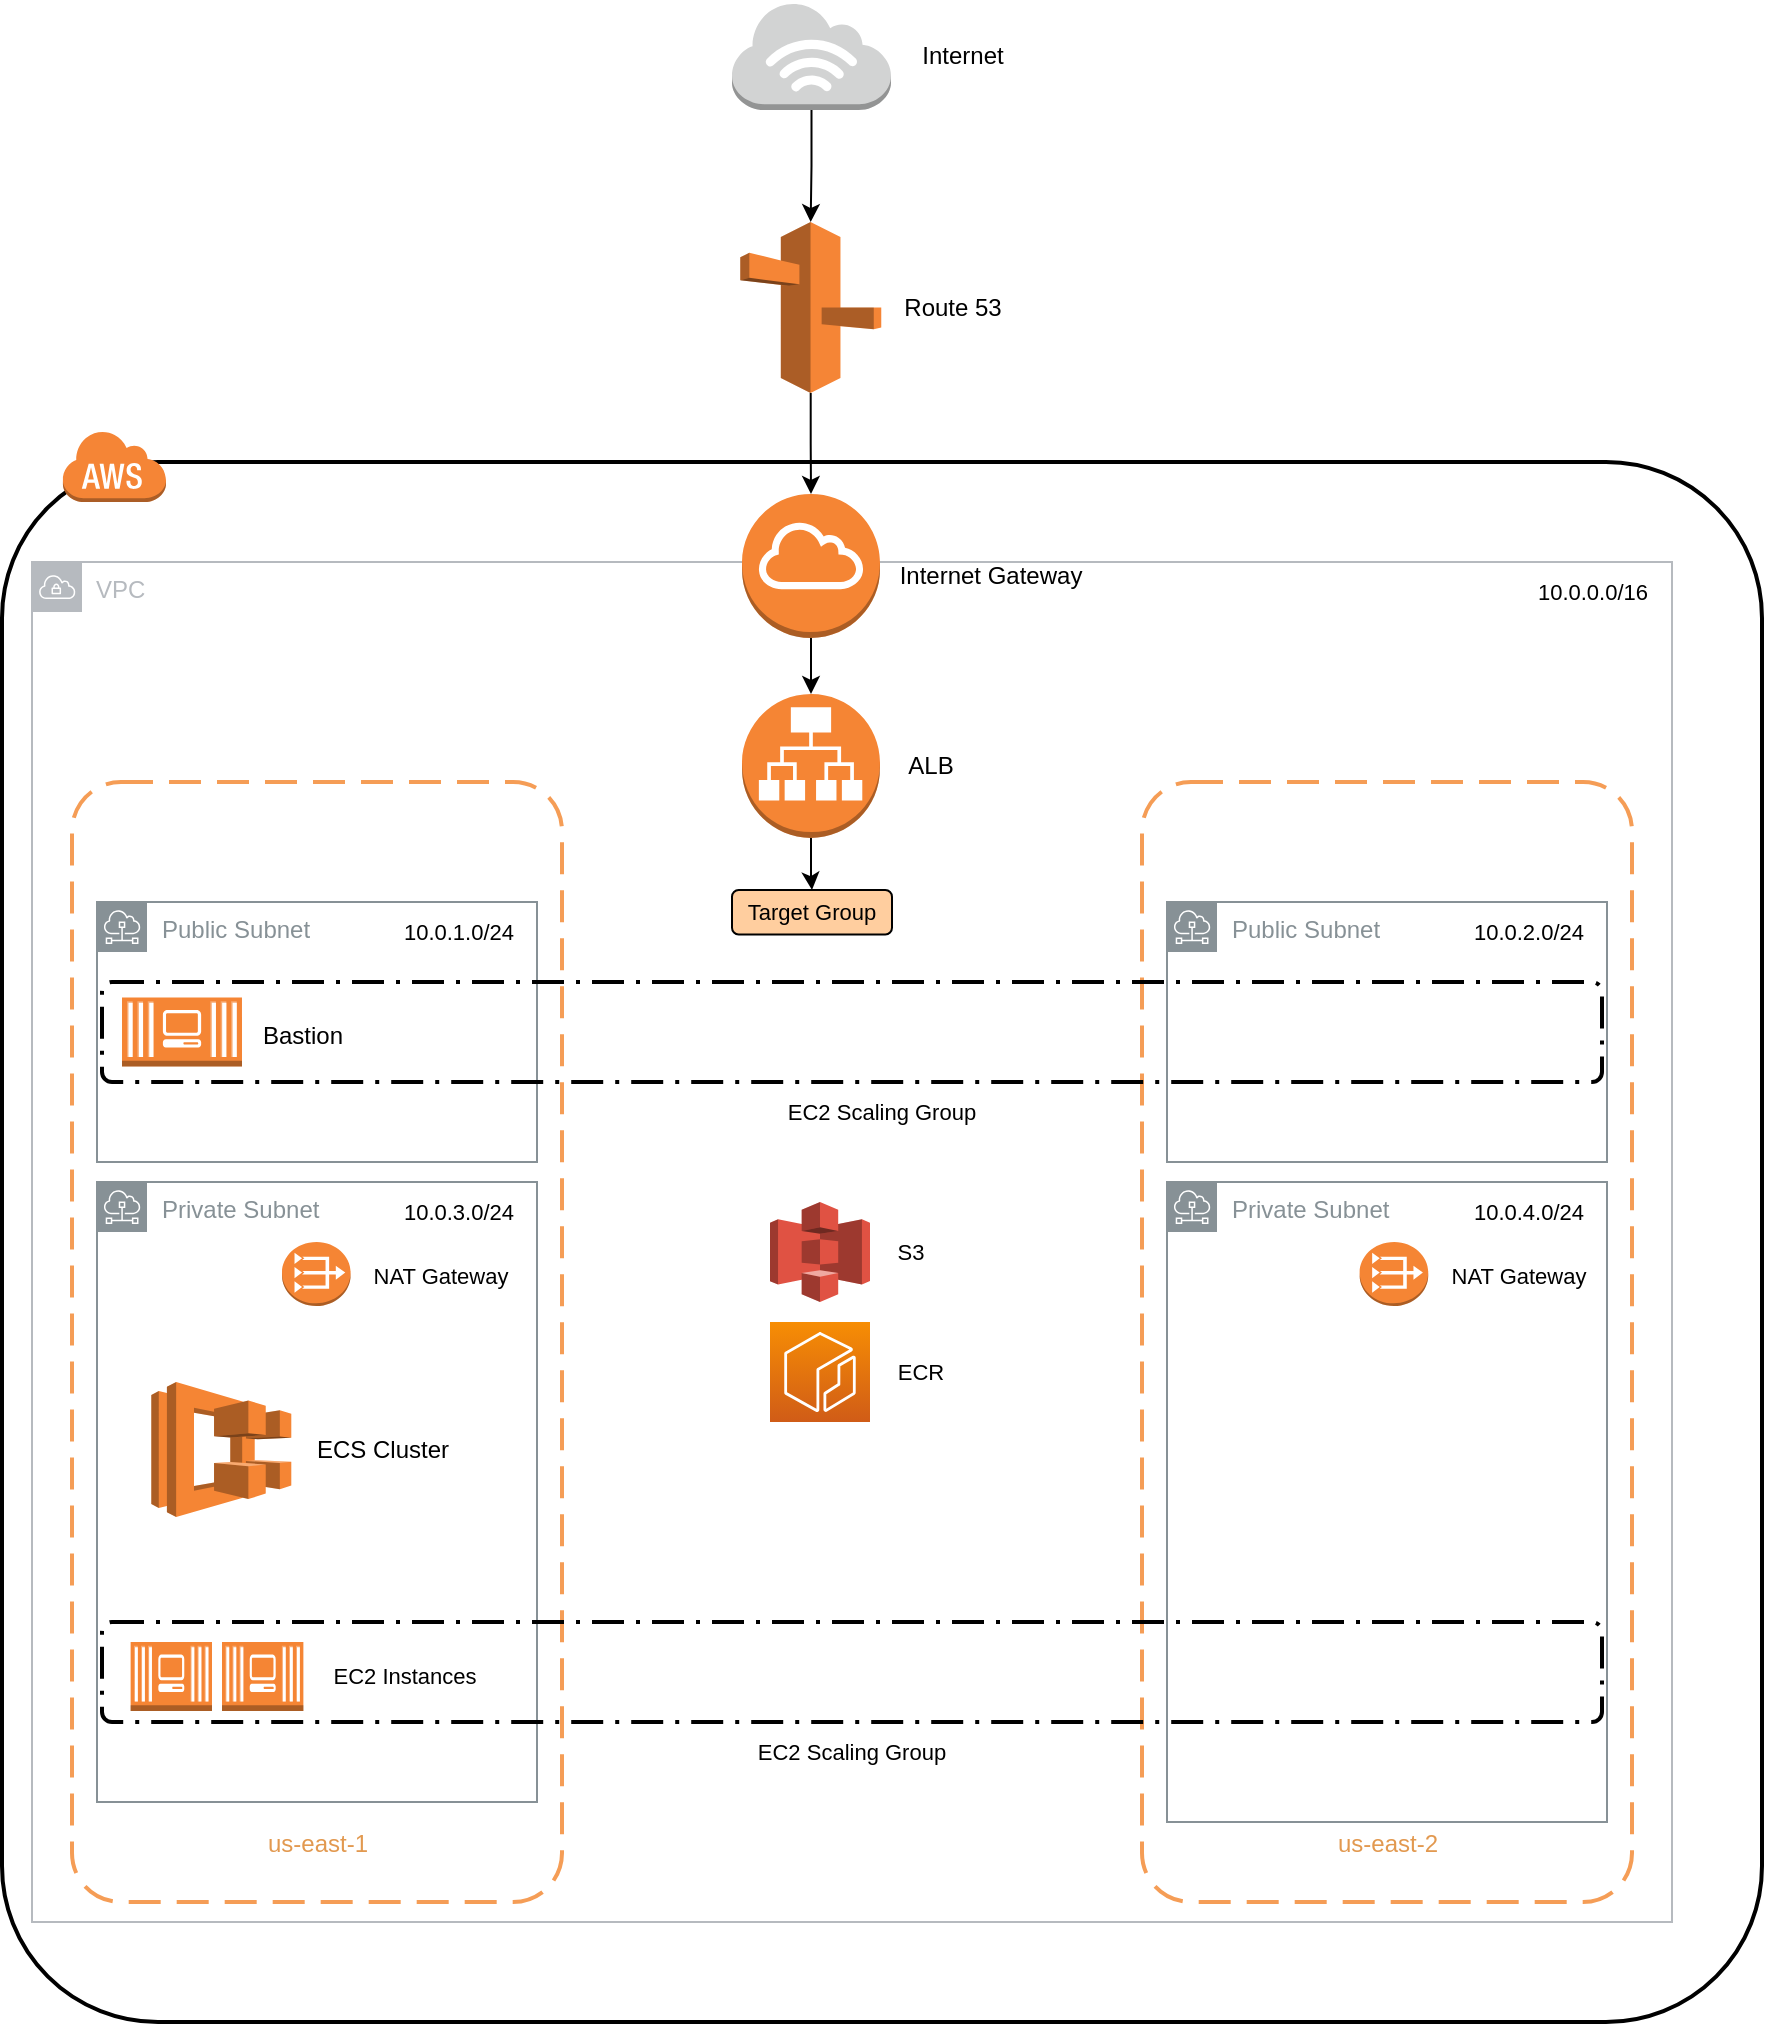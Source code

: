 <mxfile version="20.8.5" type="github">
  <diagram id="JSZGtELMuPq8PO9FkglY" name="Page-1">
    <mxGraphModel dx="1434" dy="1864" grid="1" gridSize="10" guides="1" tooltips="1" connect="1" arrows="1" fold="1" page="1" pageScale="1" pageWidth="850" pageHeight="1100" math="0" shadow="0">
      <root>
        <mxCell id="0" />
        <mxCell id="1" parent="0" />
        <mxCell id="6mEMHJtNszO1gkZ6zy6h-1" value="" style="rounded=1;arcSize=10;dashed=0;fillColor=none;gradientColor=none;strokeWidth=2;" vertex="1" parent="1">
          <mxGeometry x="190" y="-40" width="880" height="780" as="geometry" />
        </mxCell>
        <mxCell id="6mEMHJtNszO1gkZ6zy6h-2" value="" style="dashed=0;html=1;shape=mxgraph.aws3.cloud;fillColor=#F58536;gradientColor=none;dashed=0;" vertex="1" parent="1">
          <mxGeometry x="220" y="-56" width="52" height="36" as="geometry" />
        </mxCell>
        <mxCell id="6mEMHJtNszO1gkZ6zy6h-11" value="VPC" style="sketch=0;outlineConnect=0;gradientColor=none;html=1;whiteSpace=wrap;fontSize=12;fontStyle=0;shape=mxgraph.aws4.group;grIcon=mxgraph.aws4.group_vpc;strokeColor=#B6BABF;fillColor=none;verticalAlign=top;align=left;spacingLeft=30;fontColor=#B6BABF;dashed=0;" vertex="1" parent="1">
          <mxGeometry x="205" y="10" width="820" height="680" as="geometry" />
        </mxCell>
        <mxCell id="6mEMHJtNszO1gkZ6zy6h-10" value="" style="group" vertex="1" connectable="0" parent="1">
          <mxGeometry x="560" y="76" width="159" height="72" as="geometry" />
        </mxCell>
        <mxCell id="6mEMHJtNszO1gkZ6zy6h-8" value="" style="outlineConnect=0;dashed=0;verticalLabelPosition=bottom;verticalAlign=top;align=center;html=1;shape=mxgraph.aws3.application_load_balancer;fillColor=#F58534;gradientColor=none;fontColor=#e29950;" vertex="1" parent="6mEMHJtNszO1gkZ6zy6h-10">
          <mxGeometry width="69" height="72" as="geometry" />
        </mxCell>
        <mxCell id="6mEMHJtNszO1gkZ6zy6h-9" value="ALB" style="text;html=1;align=center;verticalAlign=middle;resizable=0;points=[];autosize=1;strokeColor=none;fillColor=none;fontColor=#000000;" vertex="1" parent="6mEMHJtNszO1gkZ6zy6h-10">
          <mxGeometry x="69" y="21" width="50" height="30" as="geometry" />
        </mxCell>
        <mxCell id="6mEMHJtNszO1gkZ6zy6h-12" value="" style="group" vertex="1" connectable="0" parent="1">
          <mxGeometry x="225" y="120" width="245" height="560" as="geometry" />
        </mxCell>
        <mxCell id="6mEMHJtNszO1gkZ6zy6h-3" value="" style="rounded=1;arcSize=10;dashed=1;strokeColor=#F59D56;fillColor=none;gradientColor=none;dashPattern=8 4;strokeWidth=2;" vertex="1" parent="6mEMHJtNszO1gkZ6zy6h-12">
          <mxGeometry width="245.0" height="560" as="geometry" />
        </mxCell>
        <mxCell id="6mEMHJtNszO1gkZ6zy6h-5" value="us-east-1" style="text;html=1;align=center;verticalAlign=middle;whiteSpace=wrap;rounded=0;fontColor=#e29950;" vertex="1" parent="6mEMHJtNszO1gkZ6zy6h-12">
          <mxGeometry x="85.75" y="513.333" width="73.5" height="35" as="geometry" />
        </mxCell>
        <mxCell id="6mEMHJtNszO1gkZ6zy6h-16" value="Public Subnet" style="sketch=0;outlineConnect=0;gradientColor=none;html=1;whiteSpace=wrap;fontSize=12;fontStyle=0;shape=mxgraph.aws4.group;grIcon=mxgraph.aws4.group_subnet;strokeColor=#879196;fillColor=none;verticalAlign=top;align=left;spacingLeft=30;fontColor=#879196;dashed=0;" vertex="1" parent="6mEMHJtNszO1gkZ6zy6h-12">
          <mxGeometry x="12.5" y="60" width="220" height="130" as="geometry" />
        </mxCell>
        <mxCell id="6mEMHJtNszO1gkZ6zy6h-25" value="Private Subnet" style="sketch=0;outlineConnect=0;gradientColor=none;html=1;whiteSpace=wrap;fontSize=12;fontStyle=0;shape=mxgraph.aws4.group;grIcon=mxgraph.aws4.group_subnet;strokeColor=#879196;fillColor=none;verticalAlign=top;align=left;spacingLeft=30;fontColor=#879196;dashed=0;movable=0;resizable=0;rotatable=0;deletable=0;editable=0;connectable=0;" vertex="1" parent="6mEMHJtNszO1gkZ6zy6h-12">
          <mxGeometry x="12.5" y="200" width="220" height="310" as="geometry" />
        </mxCell>
        <mxCell id="6mEMHJtNszO1gkZ6zy6h-76" value="10.0.1.0/24" style="text;html=1;align=center;verticalAlign=middle;resizable=0;points=[];autosize=1;strokeColor=none;fillColor=none;fontSize=11;fontColor=#000000;" vertex="1" parent="6mEMHJtNszO1gkZ6zy6h-12">
          <mxGeometry x="152.5" y="60" width="80" height="30" as="geometry" />
        </mxCell>
        <mxCell id="6mEMHJtNszO1gkZ6zy6h-78" value="10.0.3.0/24" style="text;html=1;align=center;verticalAlign=middle;resizable=0;points=[];autosize=1;strokeColor=none;fillColor=none;fontSize=11;fontColor=#000000;" vertex="1" parent="6mEMHJtNszO1gkZ6zy6h-12">
          <mxGeometry x="152.5" y="200" width="80" height="30" as="geometry" />
        </mxCell>
        <mxCell id="6mEMHJtNszO1gkZ6zy6h-90" value="" style="group" vertex="1" connectable="0" parent="6mEMHJtNszO1gkZ6zy6h-12">
          <mxGeometry x="29.3" y="430" width="186.4" height="34.5" as="geometry" />
        </mxCell>
        <mxCell id="6mEMHJtNszO1gkZ6zy6h-87" value="" style="outlineConnect=0;dashed=0;verticalLabelPosition=bottom;verticalAlign=top;align=center;html=1;shape=mxgraph.aws3.ec2_compute_container_3;fillColor=#F58534;gradientColor=none;labelBackgroundColor=default;fontSize=11;fontColor=#000000;" vertex="1" parent="6mEMHJtNszO1gkZ6zy6h-90">
          <mxGeometry width="40.7" height="34.5" as="geometry" />
        </mxCell>
        <mxCell id="6mEMHJtNszO1gkZ6zy6h-83" value="EC2 Instances" style="text;html=1;align=center;verticalAlign=middle;resizable=0;points=[];autosize=1;strokeColor=none;fillColor=none;fontSize=11;fontColor=#000000;" vertex="1" parent="6mEMHJtNszO1gkZ6zy6h-90">
          <mxGeometry x="86.4" y="2" width="100" height="30" as="geometry" />
        </mxCell>
        <mxCell id="6mEMHJtNszO1gkZ6zy6h-89" value="" style="outlineConnect=0;dashed=0;verticalLabelPosition=bottom;verticalAlign=top;align=center;html=1;shape=mxgraph.aws3.ec2_compute_container_3;fillColor=#F58534;gradientColor=none;labelBackgroundColor=default;fontSize=11;fontColor=#000000;" vertex="1" parent="6mEMHJtNszO1gkZ6zy6h-90">
          <mxGeometry x="45.7" width="40.7" height="34.5" as="geometry" />
        </mxCell>
        <mxCell id="6mEMHJtNszO1gkZ6zy6h-97" value="" style="group" vertex="1" connectable="0" parent="6mEMHJtNszO1gkZ6zy6h-12">
          <mxGeometry x="105.0" y="230" width="123.68" height="32" as="geometry" />
        </mxCell>
        <mxCell id="6mEMHJtNszO1gkZ6zy6h-65" value="" style="outlineConnect=0;dashed=0;verticalLabelPosition=bottom;verticalAlign=top;align=center;html=1;shape=mxgraph.aws3.vpc_nat_gateway;fillColor=#F58534;gradientColor=none;fontColor=#000000;" vertex="1" parent="6mEMHJtNszO1gkZ6zy6h-97">
          <mxGeometry width="34.296" height="32" as="geometry" />
        </mxCell>
        <mxCell id="6mEMHJtNszO1gkZ6zy6h-66" value="NAT Gateway" style="text;html=1;align=center;verticalAlign=middle;resizable=0;points=[];autosize=1;strokeColor=none;fillColor=none;fontSize=11;fontColor=#000000;" vertex="1" parent="6mEMHJtNszO1gkZ6zy6h-97">
          <mxGeometry x="33.68" y="2" width="90" height="30" as="geometry" />
        </mxCell>
        <mxCell id="6mEMHJtNszO1gkZ6zy6h-29" value="" style="group" vertex="1" connectable="0" parent="6mEMHJtNszO1gkZ6zy6h-12">
          <mxGeometry x="39.65" y="300" width="165.003" height="67.5" as="geometry" />
        </mxCell>
        <mxCell id="6mEMHJtNszO1gkZ6zy6h-71" value="" style="group" vertex="1" connectable="0" parent="6mEMHJtNszO1gkZ6zy6h-29">
          <mxGeometry width="165.003" height="67.5" as="geometry" />
        </mxCell>
        <mxCell id="6mEMHJtNszO1gkZ6zy6h-27" value="" style="outlineConnect=0;dashed=0;verticalLabelPosition=bottom;verticalAlign=top;align=center;html=1;shape=mxgraph.aws3.ecs;fillColor=#F58534;gradientColor=none;fontColor=#000000;" vertex="1" parent="6mEMHJtNszO1gkZ6zy6h-71">
          <mxGeometry width="70" height="67.5" as="geometry" />
        </mxCell>
        <mxCell id="6mEMHJtNszO1gkZ6zy6h-28" value="ECS Cluster" style="text;html=1;align=center;verticalAlign=middle;resizable=0;points=[];autosize=1;strokeColor=none;fillColor=none;fontColor=#000000;" vertex="1" parent="6mEMHJtNszO1gkZ6zy6h-71">
          <mxGeometry x="70.003" y="18.75" width="90" height="30" as="geometry" />
        </mxCell>
        <mxCell id="6mEMHJtNszO1gkZ6zy6h-13" value="" style="group" vertex="1" connectable="0" parent="1">
          <mxGeometry x="760" y="120" width="245" height="560" as="geometry" />
        </mxCell>
        <mxCell id="6mEMHJtNszO1gkZ6zy6h-4" value="" style="rounded=1;arcSize=10;dashed=1;strokeColor=#F59D56;fillColor=none;gradientColor=none;dashPattern=8 4;strokeWidth=2;" vertex="1" parent="6mEMHJtNszO1gkZ6zy6h-13">
          <mxGeometry width="245.0" height="560" as="geometry" />
        </mxCell>
        <mxCell id="6mEMHJtNszO1gkZ6zy6h-7" value="us-east-2" style="text;html=1;align=center;verticalAlign=middle;whiteSpace=wrap;rounded=0;fontColor=#e29950;" vertex="1" parent="6mEMHJtNszO1gkZ6zy6h-13">
          <mxGeometry x="85.75" y="513.333" width="73.5" height="35" as="geometry" />
        </mxCell>
        <mxCell id="6mEMHJtNszO1gkZ6zy6h-21" value="Public Subnet" style="sketch=0;outlineConnect=0;gradientColor=none;html=1;whiteSpace=wrap;fontSize=12;fontStyle=0;shape=mxgraph.aws4.group;grIcon=mxgraph.aws4.group_subnet;strokeColor=#879196;fillColor=none;verticalAlign=top;align=left;spacingLeft=30;fontColor=#879196;dashed=0;" vertex="1" parent="6mEMHJtNszO1gkZ6zy6h-13">
          <mxGeometry x="12.5" y="60" width="220" height="130" as="geometry" />
        </mxCell>
        <mxCell id="6mEMHJtNszO1gkZ6zy6h-26" value="Private Subnet" style="sketch=0;outlineConnect=0;gradientColor=none;html=1;whiteSpace=wrap;fontSize=12;fontStyle=0;shape=mxgraph.aws4.group;grIcon=mxgraph.aws4.group_subnet;strokeColor=#879196;fillColor=none;verticalAlign=top;align=left;spacingLeft=30;fontColor=#879196;dashed=0;" vertex="1" parent="6mEMHJtNszO1gkZ6zy6h-13">
          <mxGeometry x="12.5" y="200" width="220" height="320" as="geometry" />
        </mxCell>
        <mxCell id="6mEMHJtNszO1gkZ6zy6h-56" value="" style="outlineConnect=0;dashed=0;verticalLabelPosition=bottom;verticalAlign=top;align=center;html=1;shape=mxgraph.aws3.vpc_nat_gateway;fillColor=#F58534;gradientColor=none;fontColor=#000000;" vertex="1" parent="6mEMHJtNszO1gkZ6zy6h-13">
          <mxGeometry x="108.82" y="230" width="34.296" height="32" as="geometry" />
        </mxCell>
        <mxCell id="6mEMHJtNszO1gkZ6zy6h-64" value="NAT Gateway" style="text;html=1;align=center;verticalAlign=middle;resizable=0;points=[];autosize=1;strokeColor=none;fillColor=none;fontSize=11;fontColor=#000000;" vertex="1" parent="6mEMHJtNszO1gkZ6zy6h-13">
          <mxGeometry x="142.5" y="232" width="90" height="30" as="geometry" />
        </mxCell>
        <mxCell id="6mEMHJtNszO1gkZ6zy6h-77" value="10.0.2.0/24" style="text;html=1;align=center;verticalAlign=middle;resizable=0;points=[];autosize=1;strokeColor=none;fillColor=none;fontSize=11;fontColor=#000000;" vertex="1" parent="6mEMHJtNszO1gkZ6zy6h-13">
          <mxGeometry x="152.5" y="60" width="80" height="30" as="geometry" />
        </mxCell>
        <mxCell id="6mEMHJtNszO1gkZ6zy6h-79" value="10.0.4.0/24" style="text;html=1;align=center;verticalAlign=middle;resizable=0;points=[];autosize=1;strokeColor=none;fillColor=none;fontSize=11;fontColor=#000000;" vertex="1" parent="6mEMHJtNszO1gkZ6zy6h-13">
          <mxGeometry x="152.5" y="200" width="80" height="30" as="geometry" />
        </mxCell>
        <mxCell id="6mEMHJtNszO1gkZ6zy6h-19" value="" style="group" vertex="1" connectable="0" parent="1">
          <mxGeometry x="250" y="227.75" width="120" height="34.5" as="geometry" />
        </mxCell>
        <mxCell id="6mEMHJtNszO1gkZ6zy6h-17" value="" style="outlineConnect=0;dashed=0;verticalLabelPosition=bottom;verticalAlign=top;align=center;html=1;shape=mxgraph.aws3.ec2_compute_container_3;fillColor=#F58534;gradientColor=none;fontColor=#000000;" vertex="1" parent="6mEMHJtNszO1gkZ6zy6h-19">
          <mxGeometry width="60" height="34.5" as="geometry" />
        </mxCell>
        <mxCell id="6mEMHJtNszO1gkZ6zy6h-18" value="Bastion" style="text;html=1;align=center;verticalAlign=middle;resizable=0;points=[];autosize=1;strokeColor=none;fillColor=none;fontColor=#000000;" vertex="1" parent="6mEMHJtNszO1gkZ6zy6h-19">
          <mxGeometry x="60" y="4.5" width="60" height="30" as="geometry" />
        </mxCell>
        <mxCell id="6mEMHJtNszO1gkZ6zy6h-20" value="" style="rounded=1;arcSize=10;dashed=1;fillColor=none;gradientColor=none;dashPattern=8 3 1 3;strokeWidth=2;fontColor=#000000;labelPosition=right;verticalLabelPosition=middle;align=left;verticalAlign=middle;labelBackgroundColor=default;" vertex="1" parent="1">
          <mxGeometry x="240" y="220" width="750" height="50" as="geometry" />
        </mxCell>
        <mxCell id="6mEMHJtNszO1gkZ6zy6h-24" value="" style="group" vertex="1" connectable="0" parent="1">
          <mxGeometry x="560" y="-24" width="179" height="72" as="geometry" />
        </mxCell>
        <mxCell id="6mEMHJtNszO1gkZ6zy6h-22" value="" style="outlineConnect=0;dashed=0;verticalLabelPosition=bottom;verticalAlign=top;align=center;html=1;shape=mxgraph.aws3.internet_gateway;fillColor=#F58534;gradientColor=none;fontColor=#000000;" vertex="1" parent="6mEMHJtNszO1gkZ6zy6h-24">
          <mxGeometry width="69" height="72" as="geometry" />
        </mxCell>
        <mxCell id="6mEMHJtNszO1gkZ6zy6h-23" value="Internet Gateway" style="text;html=1;align=center;verticalAlign=middle;resizable=0;points=[];autosize=1;strokeColor=none;fillColor=none;fontColor=#000000;" vertex="1" parent="6mEMHJtNszO1gkZ6zy6h-24">
          <mxGeometry x="69" y="26" width="110" height="30" as="geometry" />
        </mxCell>
        <mxCell id="6mEMHJtNszO1gkZ6zy6h-52" value="" style="group" vertex="1" connectable="0" parent="1">
          <mxGeometry x="559.13" y="-160" width="140.5" height="85.5" as="geometry" />
        </mxCell>
        <mxCell id="6mEMHJtNszO1gkZ6zy6h-50" value="" style="outlineConnect=0;dashed=0;verticalLabelPosition=bottom;verticalAlign=top;align=center;html=1;shape=mxgraph.aws3.route_53;fillColor=#F58536;gradientColor=none;fontColor=#000000;" vertex="1" parent="6mEMHJtNszO1gkZ6zy6h-52">
          <mxGeometry width="70.5" height="85.5" as="geometry" />
        </mxCell>
        <mxCell id="6mEMHJtNszO1gkZ6zy6h-51" value="Route 53" style="text;html=1;align=center;verticalAlign=middle;resizable=0;points=[];autosize=1;strokeColor=none;fillColor=none;fontColor=#000000;" vertex="1" parent="6mEMHJtNszO1gkZ6zy6h-52">
          <mxGeometry x="70.5" y="27.75" width="70" height="30" as="geometry" />
        </mxCell>
        <mxCell id="6mEMHJtNszO1gkZ6zy6h-55" value="" style="group" vertex="1" connectable="0" parent="1">
          <mxGeometry x="555" y="-270" width="144.75" height="54" as="geometry" />
        </mxCell>
        <mxCell id="6mEMHJtNszO1gkZ6zy6h-53" value="" style="outlineConnect=0;dashed=0;verticalLabelPosition=bottom;verticalAlign=top;align=center;html=1;shape=mxgraph.aws3.internet_3;fillColor=#D2D3D3;gradientColor=none;fontColor=#000000;" vertex="1" parent="6mEMHJtNszO1gkZ6zy6h-55">
          <mxGeometry width="79.5" height="54" as="geometry" />
        </mxCell>
        <mxCell id="6mEMHJtNszO1gkZ6zy6h-54" value="Internet" style="text;html=1;align=center;verticalAlign=middle;resizable=0;points=[];autosize=1;strokeColor=none;fillColor=none;fontColor=#000000;" vertex="1" parent="6mEMHJtNszO1gkZ6zy6h-55">
          <mxGeometry x="84.75" y="12" width="60" height="30" as="geometry" />
        </mxCell>
        <mxCell id="6mEMHJtNszO1gkZ6zy6h-67" style="edgeStyle=orthogonalEdgeStyle;rounded=0;orthogonalLoop=1;jettySize=auto;html=1;fontSize=11;fontColor=#000000;" edge="1" parent="1" source="6mEMHJtNszO1gkZ6zy6h-53" target="6mEMHJtNszO1gkZ6zy6h-50">
          <mxGeometry relative="1" as="geometry" />
        </mxCell>
        <mxCell id="6mEMHJtNszO1gkZ6zy6h-68" style="edgeStyle=orthogonalEdgeStyle;rounded=0;orthogonalLoop=1;jettySize=auto;html=1;fontSize=11;fontColor=#000000;" edge="1" parent="1" source="6mEMHJtNszO1gkZ6zy6h-50" target="6mEMHJtNszO1gkZ6zy6h-22">
          <mxGeometry relative="1" as="geometry" />
        </mxCell>
        <mxCell id="6mEMHJtNszO1gkZ6zy6h-69" style="edgeStyle=orthogonalEdgeStyle;rounded=0;orthogonalLoop=1;jettySize=auto;html=1;fontSize=11;fontColor=#000000;" edge="1" parent="1" source="6mEMHJtNszO1gkZ6zy6h-22" target="6mEMHJtNszO1gkZ6zy6h-8">
          <mxGeometry relative="1" as="geometry" />
        </mxCell>
        <mxCell id="6mEMHJtNszO1gkZ6zy6h-75" value="10.0.0.0/16" style="text;html=1;align=center;verticalAlign=middle;resizable=0;points=[];autosize=1;strokeColor=none;fillColor=none;fontSize=11;fontColor=#000000;" vertex="1" parent="1">
          <mxGeometry x="945" y="10" width="80" height="30" as="geometry" />
        </mxCell>
        <mxCell id="6mEMHJtNszO1gkZ6zy6h-80" value="EC2 Scaling Group" style="text;html=1;strokeColor=none;fillColor=none;align=center;verticalAlign=middle;whiteSpace=wrap;rounded=0;labelBackgroundColor=default;fontSize=11;fontColor=#000000;" vertex="1" parent="1">
          <mxGeometry x="565" y="270" width="130" height="30" as="geometry" />
        </mxCell>
        <mxCell id="6mEMHJtNszO1gkZ6zy6h-95" value="" style="rounded=1;arcSize=10;dashed=1;fillColor=none;gradientColor=none;dashPattern=8 3 1 3;strokeWidth=2;fontColor=#000000;labelPosition=right;verticalLabelPosition=middle;align=left;verticalAlign=middle;labelBackgroundColor=default;" vertex="1" parent="1">
          <mxGeometry x="240" y="540" width="750" height="50" as="geometry" />
        </mxCell>
        <mxCell id="6mEMHJtNszO1gkZ6zy6h-96" value="EC2 Scaling Group" style="text;html=1;strokeColor=none;fillColor=none;align=center;verticalAlign=middle;whiteSpace=wrap;rounded=0;labelBackgroundColor=default;fontSize=11;fontColor=#000000;" vertex="1" parent="1">
          <mxGeometry x="550" y="590" width="130" height="30" as="geometry" />
        </mxCell>
        <mxCell id="6mEMHJtNszO1gkZ6zy6h-100" value="" style="group" vertex="1" connectable="0" parent="1">
          <mxGeometry x="574" y="330" width="90" height="50" as="geometry" />
        </mxCell>
        <mxCell id="6mEMHJtNszO1gkZ6zy6h-98" value="" style="outlineConnect=0;dashed=0;verticalLabelPosition=bottom;verticalAlign=top;align=center;html=1;shape=mxgraph.aws3.s3;fillColor=#E05243;gradientColor=none;labelBackgroundColor=default;fontSize=11;fontColor=#000000;" vertex="1" parent="6mEMHJtNszO1gkZ6zy6h-100">
          <mxGeometry width="50" height="50" as="geometry" />
        </mxCell>
        <mxCell id="6mEMHJtNszO1gkZ6zy6h-99" value="S3" style="text;html=1;align=center;verticalAlign=middle;resizable=0;points=[];autosize=1;strokeColor=none;fillColor=none;fontSize=11;fontColor=#000000;" vertex="1" parent="6mEMHJtNszO1gkZ6zy6h-100">
          <mxGeometry x="50" y="10" width="40" height="30" as="geometry" />
        </mxCell>
        <mxCell id="6mEMHJtNszO1gkZ6zy6h-103" value="" style="group" vertex="1" connectable="0" parent="1">
          <mxGeometry x="574" y="390" width="100" height="50" as="geometry" />
        </mxCell>
        <mxCell id="6mEMHJtNszO1gkZ6zy6h-101" value="" style="sketch=0;points=[[0,0,0],[0.25,0,0],[0.5,0,0],[0.75,0,0],[1,0,0],[0,1,0],[0.25,1,0],[0.5,1,0],[0.75,1,0],[1,1,0],[0,0.25,0],[0,0.5,0],[0,0.75,0],[1,0.25,0],[1,0.5,0],[1,0.75,0]];outlineConnect=0;fontColor=#232F3E;gradientColor=#F78E04;gradientDirection=north;fillColor=#D05C17;strokeColor=#ffffff;dashed=0;verticalLabelPosition=bottom;verticalAlign=top;align=center;html=1;fontSize=12;fontStyle=0;aspect=fixed;shape=mxgraph.aws4.resourceIcon;resIcon=mxgraph.aws4.ecr;labelBackgroundColor=default;" vertex="1" parent="6mEMHJtNszO1gkZ6zy6h-103">
          <mxGeometry width="50" height="50" as="geometry" />
        </mxCell>
        <mxCell id="6mEMHJtNszO1gkZ6zy6h-102" value="ECR" style="text;html=1;align=center;verticalAlign=middle;resizable=0;points=[];autosize=1;strokeColor=none;fillColor=none;fontSize=11;fontColor=#000000;" vertex="1" parent="6mEMHJtNszO1gkZ6zy6h-103">
          <mxGeometry x="50" y="10" width="50" height="30" as="geometry" />
        </mxCell>
        <mxCell id="6mEMHJtNszO1gkZ6zy6h-109" value="Target Group" style="rounded=1;whiteSpace=wrap;html=1;labelBackgroundColor=none;fontSize=11;fontColor=#000000;fillColor=#FFCE9F;" vertex="1" parent="1">
          <mxGeometry x="555" y="174" width="80" height="22.25" as="geometry" />
        </mxCell>
        <mxCell id="6mEMHJtNszO1gkZ6zy6h-110" style="edgeStyle=orthogonalEdgeStyle;rounded=0;orthogonalLoop=1;jettySize=auto;html=1;entryX=0.5;entryY=0;entryDx=0;entryDy=0;fontSize=11;fontColor=#000000;" edge="1" parent="1" source="6mEMHJtNszO1gkZ6zy6h-8" target="6mEMHJtNszO1gkZ6zy6h-109">
          <mxGeometry relative="1" as="geometry" />
        </mxCell>
      </root>
    </mxGraphModel>
  </diagram>
</mxfile>
